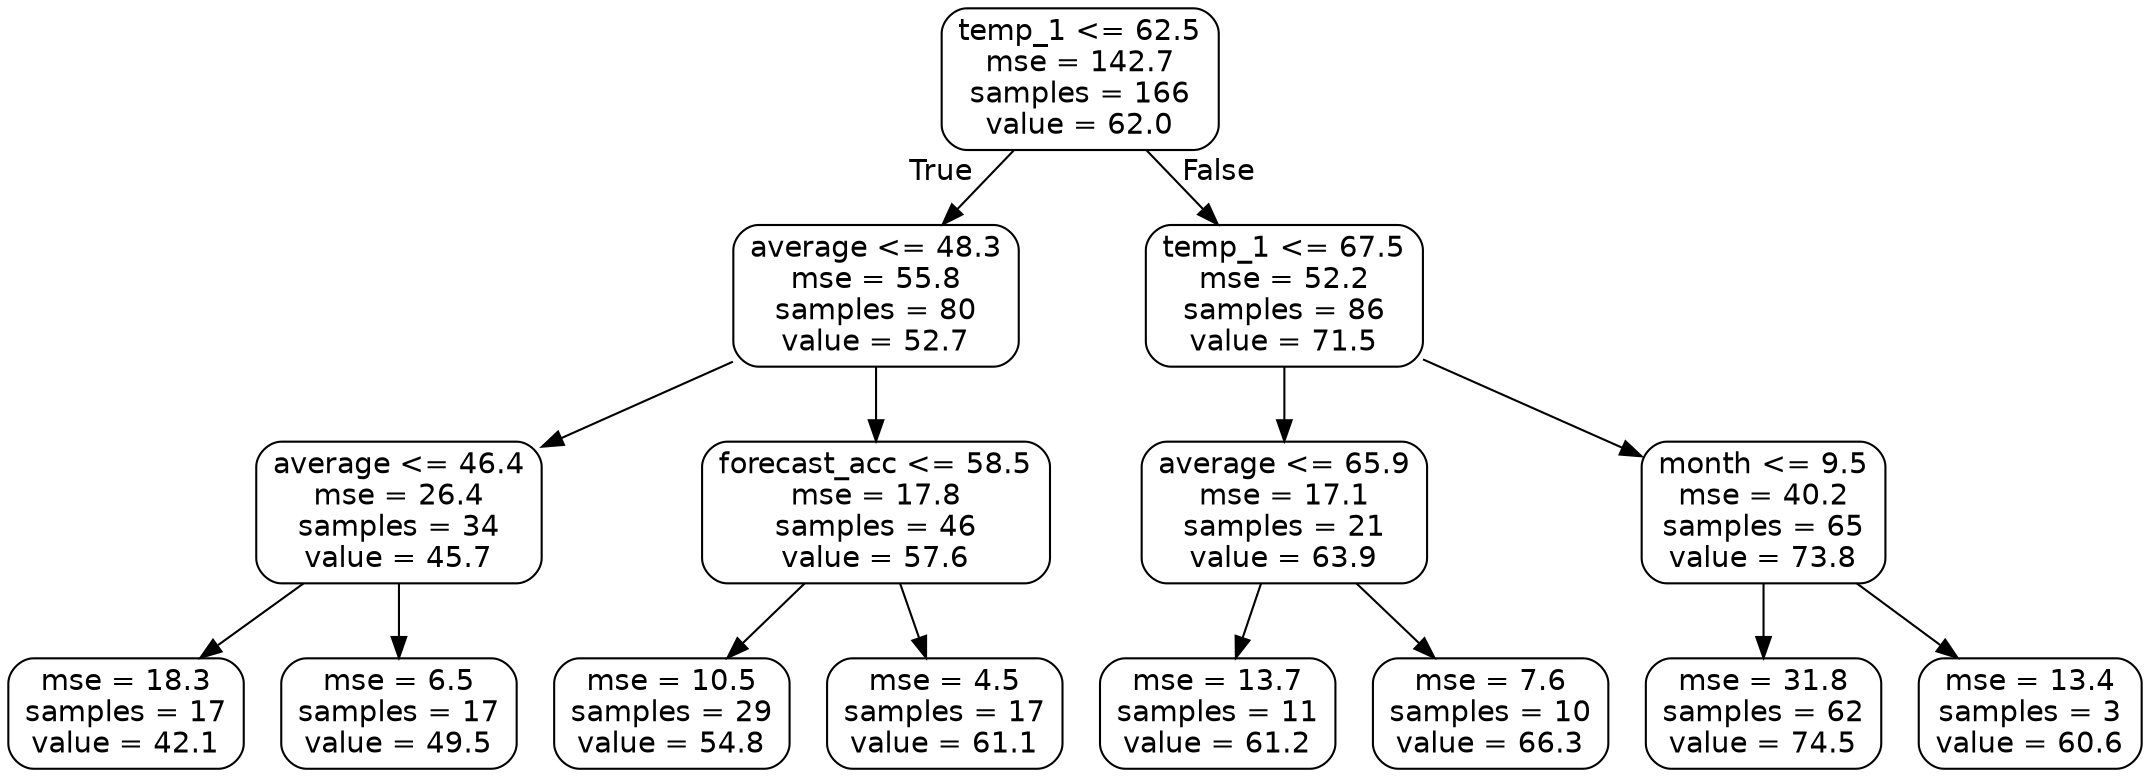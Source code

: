digraph Tree {
node [shape=box, style="rounded", color="black", fontname=helvetica] ;
edge [fontname=helvetica] ;
0 [label="temp_1 <= 62.5\nmse = 142.7\nsamples = 166\nvalue = 62.0"] ;
1 [label="average <= 48.3\nmse = 55.8\nsamples = 80\nvalue = 52.7"] ;
0 -> 1 [labeldistance=2.5, labelangle=45, headlabel="True"] ;
2 [label="average <= 46.4\nmse = 26.4\nsamples = 34\nvalue = 45.7"] ;
1 -> 2 ;
3 [label="mse = 18.3\nsamples = 17\nvalue = 42.1"] ;
2 -> 3 ;
4 [label="mse = 6.5\nsamples = 17\nvalue = 49.5"] ;
2 -> 4 ;
5 [label="forecast_acc <= 58.5\nmse = 17.8\nsamples = 46\nvalue = 57.6"] ;
1 -> 5 ;
6 [label="mse = 10.5\nsamples = 29\nvalue = 54.8"] ;
5 -> 6 ;
7 [label="mse = 4.5\nsamples = 17\nvalue = 61.1"] ;
5 -> 7 ;
8 [label="temp_1 <= 67.5\nmse = 52.2\nsamples = 86\nvalue = 71.5"] ;
0 -> 8 [labeldistance=2.5, labelangle=-45, headlabel="False"] ;
9 [label="average <= 65.9\nmse = 17.1\nsamples = 21\nvalue = 63.9"] ;
8 -> 9 ;
10 [label="mse = 13.7\nsamples = 11\nvalue = 61.2"] ;
9 -> 10 ;
11 [label="mse = 7.6\nsamples = 10\nvalue = 66.3"] ;
9 -> 11 ;
12 [label="month <= 9.5\nmse = 40.2\nsamples = 65\nvalue = 73.8"] ;
8 -> 12 ;
13 [label="mse = 31.8\nsamples = 62\nvalue = 74.5"] ;
12 -> 13 ;
14 [label="mse = 13.4\nsamples = 3\nvalue = 60.6"] ;
12 -> 14 ;
}